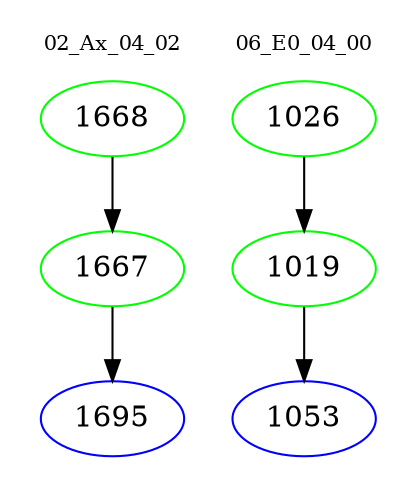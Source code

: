 digraph{
subgraph cluster_0 {
color = white
label = "02_Ax_04_02";
fontsize=10;
T0_1668 [label="1668", color="green"]
T0_1668 -> T0_1667 [color="black"]
T0_1667 [label="1667", color="green"]
T0_1667 -> T0_1695 [color="black"]
T0_1695 [label="1695", color="blue"]
}
subgraph cluster_1 {
color = white
label = "06_E0_04_00";
fontsize=10;
T1_1026 [label="1026", color="green"]
T1_1026 -> T1_1019 [color="black"]
T1_1019 [label="1019", color="green"]
T1_1019 -> T1_1053 [color="black"]
T1_1053 [label="1053", color="blue"]
}
}
